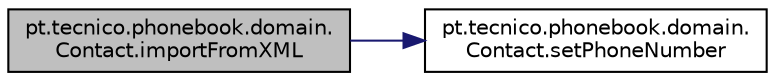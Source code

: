 digraph "pt.tecnico.phonebook.domain.Contact.importFromXML"
{
  edge [fontname="Helvetica",fontsize="10",labelfontname="Helvetica",labelfontsize="10"];
  node [fontname="Helvetica",fontsize="10",shape=record];
  rankdir="LR";
  Node6 [label="pt.tecnico.phonebook.domain.\lContact.importFromXML",height=0.2,width=0.4,color="black", fillcolor="grey75", style="filled", fontcolor="black"];
  Node6 -> Node7 [color="midnightblue",fontsize="10",style="solid",fontname="Helvetica"];
  Node7 [label="pt.tecnico.phonebook.domain.\lContact.setPhoneNumber",height=0.2,width=0.4,color="black", fillcolor="white", style="filled",URL="$classpt_1_1tecnico_1_1phonebook_1_1domain_1_1Contact.html#ad856d504031c4102a3c55a162b9628d9"];
}
